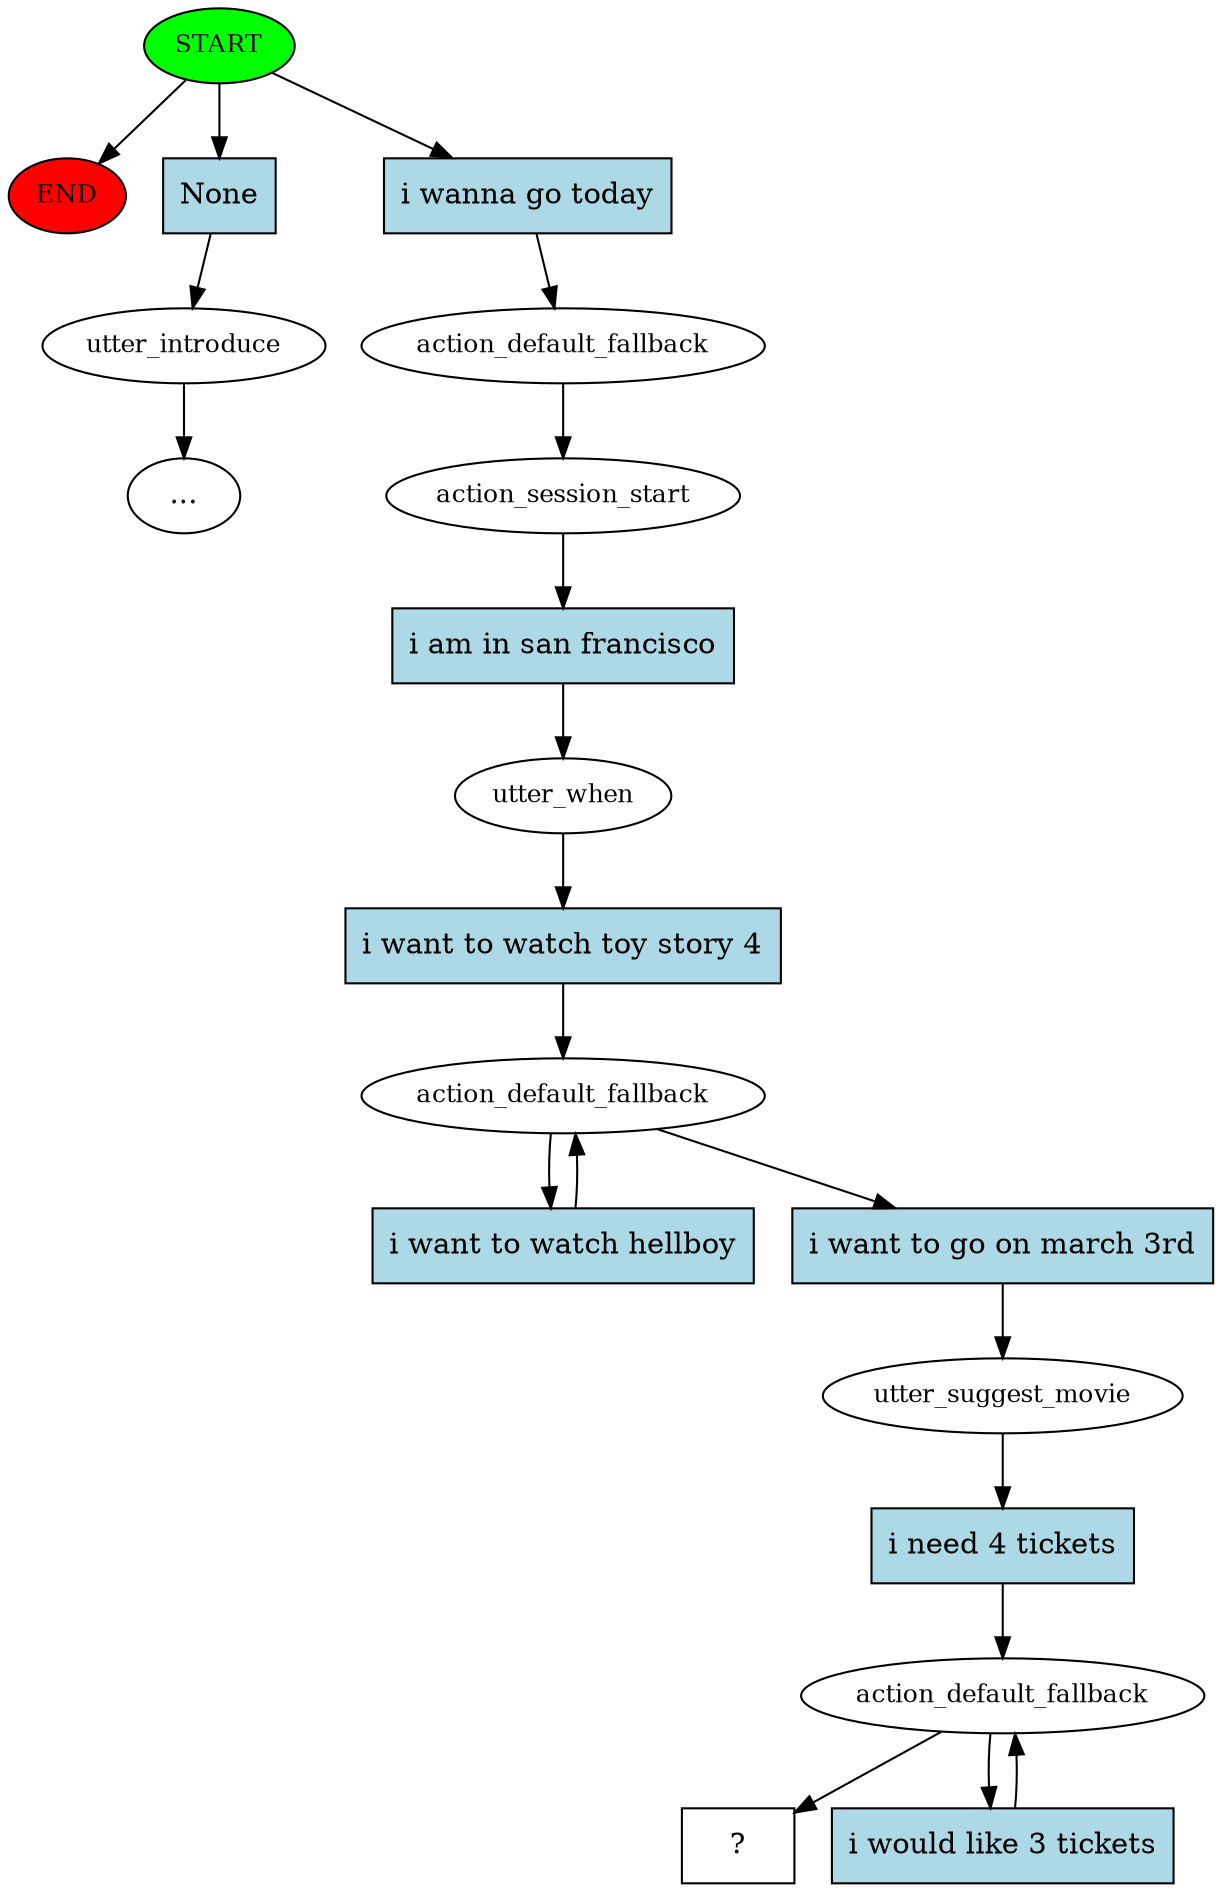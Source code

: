 digraph  {
0 [class="start active", fillcolor=green, fontsize=12, label=START, style=filled];
"-1" [class=end, fillcolor=red, fontsize=12, label=END, style=filled];
1 [class="", fontsize=12, label=utter_introduce];
"-4" [class=ellipsis, label="..."];
3 [class=active, fontsize=12, label=action_default_fallback];
4 [class=active, fontsize=12, label=action_session_start];
5 [class=active, fontsize=12, label=utter_when];
6 [class=active, fontsize=12, label=action_default_fallback];
11 [class=active, fontsize=12, label=utter_suggest_movie];
12 [class=active, fontsize=12, label=action_default_fallback];
21 [class="intent dashed active", label="  ?  ", shape=rect];
22 [class=intent, fillcolor=lightblue, label=None, shape=rect, style=filled];
23 [class="intent active", fillcolor=lightblue, label="i wanna go today", shape=rect, style=filled];
24 [class="intent active", fillcolor=lightblue, label="i am in san francisco", shape=rect, style=filled];
25 [class="intent active", fillcolor=lightblue, label="i want to watch toy story 4", shape=rect, style=filled];
26 [class="intent active", fillcolor=lightblue, label="i want to watch hellboy", shape=rect, style=filled];
27 [class="intent active", fillcolor=lightblue, label="i want to go on march 3rd", shape=rect, style=filled];
28 [class="intent active", fillcolor=lightblue, label="i need 4 tickets", shape=rect, style=filled];
29 [class="intent active", fillcolor=lightblue, label="i would like 3 tickets", shape=rect, style=filled];
0 -> "-1"  [class="", key=NONE, label=""];
0 -> 22  [class="", key=0];
0 -> 23  [class=active, key=0];
1 -> "-4"  [class="", key=NONE, label=""];
3 -> 4  [class=active, key=NONE, label=""];
4 -> 24  [class=active, key=0];
5 -> 25  [class=active, key=0];
6 -> 26  [class=active, key=0];
6 -> 27  [class=active, key=0];
11 -> 28  [class=active, key=0];
12 -> 21  [class=active, key=NONE, label=""];
12 -> 29  [class=active, key=0];
22 -> 1  [class="", key=0];
23 -> 3  [class=active, key=0];
24 -> 5  [class=active, key=0];
25 -> 6  [class=active, key=0];
26 -> 6  [class=active, key=0];
27 -> 11  [class=active, key=0];
28 -> 12  [class=active, key=0];
29 -> 12  [class=active, key=0];
}
